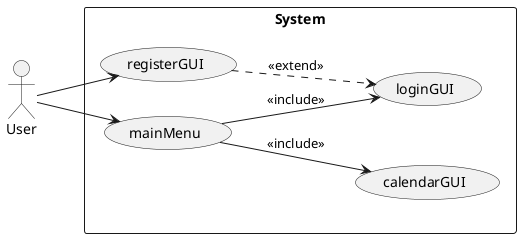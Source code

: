 @startuml
left to right direction

actor User

rectangle "System" {
  User --> (registerGUI)
  User --> (mainMenu)
  (registerGUI) ..> (loginGUI) : <<extend>>
  (mainMenu) --> (loginGUI) : <<include>>
  (mainMenu) --> (calendarGUI) : <<include>>
}

@enduml

